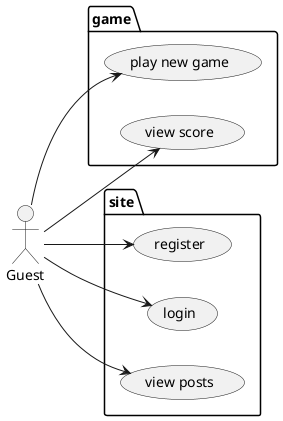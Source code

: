 @startuml
left to right direction
actor Guest as g

package game {
  usecase "play new game" as UC1
  usecase "view score" as UC2

}

package site {

  usecase "register" as UC3
  usecase "login" as UC4
  usecase "view posts" as UC5

}

g --> UC1
g --> UC2
g --> UC3
g --> UC4
g --> UC5
@enduml
